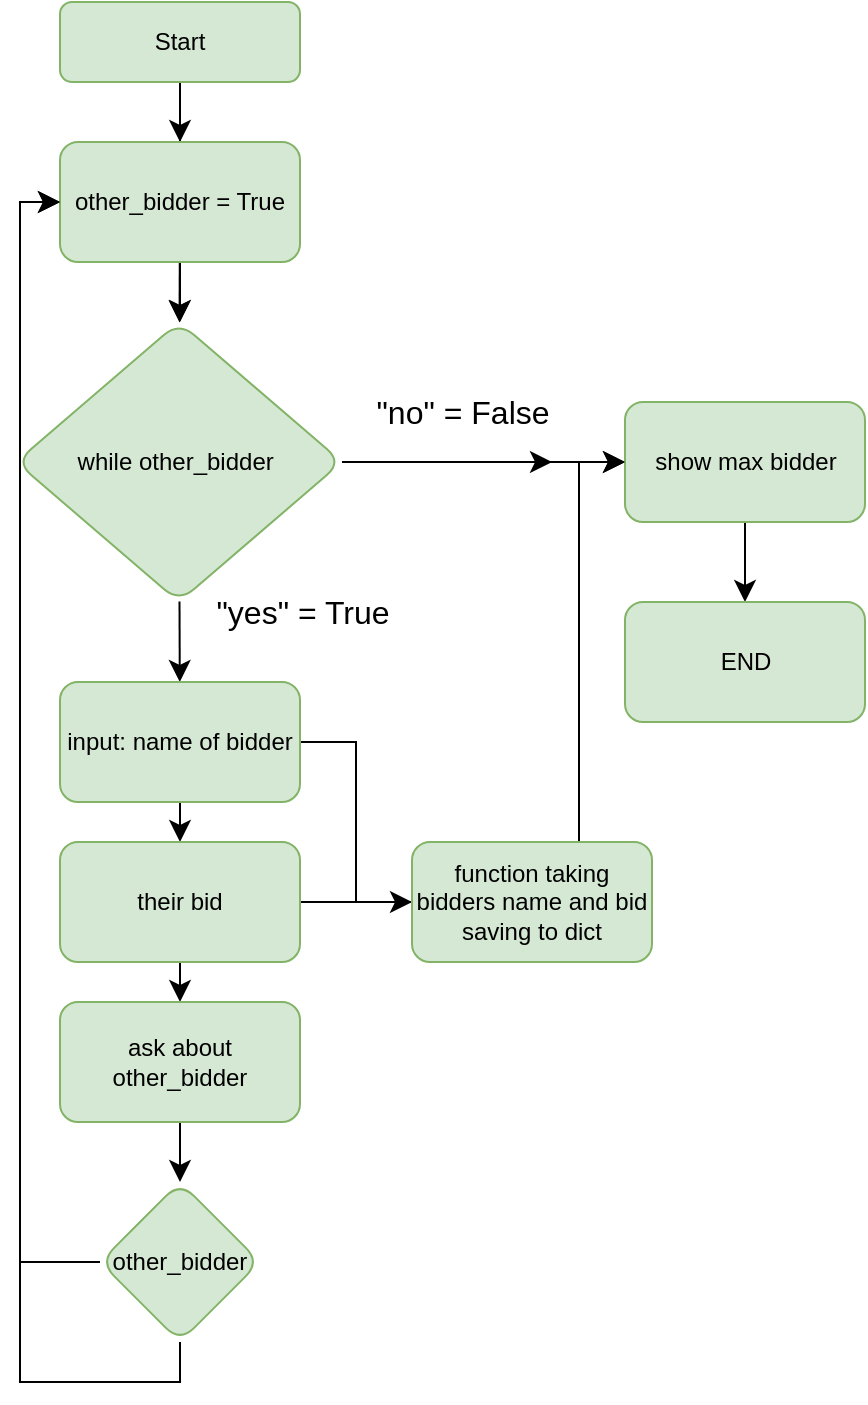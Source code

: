 <mxfile version="22.1.21" type="github">
  <diagram id="ce7KVpuCOsO71Bol8VlQ" name="Page-1">
    <mxGraphModel dx="990" dy="344" grid="1" gridSize="10" guides="1" tooltips="1" connect="1" arrows="1" fold="1" page="1" pageScale="1" pageWidth="827" pageHeight="1169" math="0" shadow="0">
      <root>
        <mxCell id="0" />
        <mxCell id="1" parent="0" />
        <mxCell id="Pn8fTQrSeP5vRvdxLiqo-3" style="edgeStyle=orthogonalEdgeStyle;rounded=0;orthogonalLoop=1;jettySize=auto;html=1;" parent="1" source="Pn8fTQrSeP5vRvdxLiqo-2" edge="1">
          <mxGeometry relative="1" as="geometry">
            <mxPoint x="414" y="120" as="targetPoint" />
          </mxGeometry>
        </mxCell>
        <mxCell id="aTLSHOcm6Ids2jKPoScB-2" value="" style="edgeStyle=none;curved=1;rounded=0;orthogonalLoop=1;jettySize=auto;html=1;fontSize=12;startSize=8;endSize=8;" edge="1" parent="1" source="Pn8fTQrSeP5vRvdxLiqo-2" target="aTLSHOcm6Ids2jKPoScB-1">
          <mxGeometry relative="1" as="geometry" />
        </mxCell>
        <mxCell id="Pn8fTQrSeP5vRvdxLiqo-2" value="Start" style="rounded=1;whiteSpace=wrap;html=1;fillColor=#d5e8d4;strokeColor=#82b366;" parent="1" vertex="1">
          <mxGeometry x="354" y="30" width="120" height="40" as="geometry" />
        </mxCell>
        <mxCell id="aTLSHOcm6Ids2jKPoScB-4" value="" style="edgeStyle=none;curved=1;rounded=0;orthogonalLoop=1;jettySize=auto;html=1;fontSize=12;startSize=8;endSize=8;" edge="1" parent="1" source="aTLSHOcm6Ids2jKPoScB-1">
          <mxGeometry relative="1" as="geometry">
            <mxPoint x="414" y="190" as="targetPoint" />
          </mxGeometry>
        </mxCell>
        <mxCell id="aTLSHOcm6Ids2jKPoScB-6" value="" style="edgeStyle=none;curved=1;rounded=0;orthogonalLoop=1;jettySize=auto;html=1;fontSize=12;startSize=8;endSize=8;" edge="1" parent="1" source="aTLSHOcm6Ids2jKPoScB-1" target="aTLSHOcm6Ids2jKPoScB-5">
          <mxGeometry relative="1" as="geometry" />
        </mxCell>
        <mxCell id="aTLSHOcm6Ids2jKPoScB-1" value="other_bidder = True" style="whiteSpace=wrap;html=1;fillColor=#d5e8d4;strokeColor=#82b366;rounded=1;" vertex="1" parent="1">
          <mxGeometry x="354" y="100" width="120" height="60" as="geometry" />
        </mxCell>
        <mxCell id="aTLSHOcm6Ids2jKPoScB-8" value="" style="edgeStyle=none;curved=1;rounded=0;orthogonalLoop=1;jettySize=auto;html=1;fontSize=12;startSize=8;endSize=8;" edge="1" parent="1" source="aTLSHOcm6Ids2jKPoScB-5" target="aTLSHOcm6Ids2jKPoScB-7">
          <mxGeometry relative="1" as="geometry" />
        </mxCell>
        <mxCell id="aTLSHOcm6Ids2jKPoScB-19" style="edgeStyle=none;curved=1;rounded=0;orthogonalLoop=1;jettySize=auto;html=1;fontSize=12;startSize=8;endSize=8;" edge="1" parent="1" source="aTLSHOcm6Ids2jKPoScB-5">
          <mxGeometry relative="1" as="geometry">
            <mxPoint x="600" y="260" as="targetPoint" />
          </mxGeometry>
        </mxCell>
        <mxCell id="aTLSHOcm6Ids2jKPoScB-22" value="" style="edgeStyle=none;curved=1;rounded=0;orthogonalLoop=1;jettySize=auto;html=1;fontSize=12;startSize=8;endSize=8;" edge="1" parent="1" source="aTLSHOcm6Ids2jKPoScB-5" target="aTLSHOcm6Ids2jKPoScB-21">
          <mxGeometry relative="1" as="geometry" />
        </mxCell>
        <mxCell id="aTLSHOcm6Ids2jKPoScB-5" value="while other_bidder&amp;nbsp;" style="rhombus;whiteSpace=wrap;html=1;fillColor=#d5e8d4;strokeColor=#82b366;rounded=1;" vertex="1" parent="1">
          <mxGeometry x="332" y="190" width="163" height="140" as="geometry" />
        </mxCell>
        <mxCell id="aTLSHOcm6Ids2jKPoScB-10" value="" style="edgeStyle=none;curved=1;rounded=0;orthogonalLoop=1;jettySize=auto;html=1;fontSize=12;startSize=8;endSize=8;" edge="1" parent="1" source="aTLSHOcm6Ids2jKPoScB-7" target="aTLSHOcm6Ids2jKPoScB-9">
          <mxGeometry relative="1" as="geometry" />
        </mxCell>
        <mxCell id="aTLSHOcm6Ids2jKPoScB-27" value="" style="edgeStyle=elbowEdgeStyle;rounded=0;orthogonalLoop=1;jettySize=auto;html=1;fontSize=12;startSize=8;endSize=8;" edge="1" parent="1" source="aTLSHOcm6Ids2jKPoScB-7" target="aTLSHOcm6Ids2jKPoScB-26">
          <mxGeometry relative="1" as="geometry" />
        </mxCell>
        <mxCell id="aTLSHOcm6Ids2jKPoScB-7" value="input: name of bidder" style="whiteSpace=wrap;html=1;fillColor=#d5e8d4;strokeColor=#82b366;rounded=1;" vertex="1" parent="1">
          <mxGeometry x="354" y="370" width="120" height="60" as="geometry" />
        </mxCell>
        <mxCell id="aTLSHOcm6Ids2jKPoScB-12" value="" style="edgeStyle=none;curved=1;rounded=0;orthogonalLoop=1;jettySize=auto;html=1;fontSize=12;startSize=8;endSize=8;" edge="1" parent="1" source="aTLSHOcm6Ids2jKPoScB-9" target="aTLSHOcm6Ids2jKPoScB-11">
          <mxGeometry relative="1" as="geometry" />
        </mxCell>
        <mxCell id="aTLSHOcm6Ids2jKPoScB-28" style="edgeStyle=none;curved=1;rounded=0;orthogonalLoop=1;jettySize=auto;html=1;exitX=0;exitY=0.5;exitDx=0;exitDy=0;entryX=1;entryY=0.5;entryDx=0;entryDy=0;fontSize=12;startSize=8;endSize=8;" edge="1" parent="1" source="aTLSHOcm6Ids2jKPoScB-9" target="aTLSHOcm6Ids2jKPoScB-26">
          <mxGeometry relative="1" as="geometry" />
        </mxCell>
        <mxCell id="aTLSHOcm6Ids2jKPoScB-9" value="their bid" style="whiteSpace=wrap;html=1;fillColor=#d5e8d4;strokeColor=#82b366;rounded=1;" vertex="1" parent="1">
          <mxGeometry x="354" y="450" width="120" height="60" as="geometry" />
        </mxCell>
        <mxCell id="aTLSHOcm6Ids2jKPoScB-14" value="" style="edgeStyle=none;curved=1;rounded=0;orthogonalLoop=1;jettySize=auto;html=1;fontSize=12;startSize=8;endSize=8;" edge="1" parent="1" source="aTLSHOcm6Ids2jKPoScB-11" target="aTLSHOcm6Ids2jKPoScB-13">
          <mxGeometry relative="1" as="geometry" />
        </mxCell>
        <mxCell id="aTLSHOcm6Ids2jKPoScB-11" value="ask about other_bidder" style="whiteSpace=wrap;html=1;fillColor=#d5e8d4;strokeColor=#82b366;rounded=1;" vertex="1" parent="1">
          <mxGeometry x="354" y="530" width="120" height="60" as="geometry" />
        </mxCell>
        <mxCell id="aTLSHOcm6Ids2jKPoScB-32" style="edgeStyle=orthogonalEdgeStyle;rounded=0;orthogonalLoop=1;jettySize=auto;html=1;exitX=0.5;exitY=1;exitDx=0;exitDy=0;entryX=0;entryY=0.5;entryDx=0;entryDy=0;fontSize=12;startSize=8;endSize=8;" edge="1" parent="1" source="aTLSHOcm6Ids2jKPoScB-13" target="aTLSHOcm6Ids2jKPoScB-1">
          <mxGeometry relative="1" as="geometry" />
        </mxCell>
        <mxCell id="aTLSHOcm6Ids2jKPoScB-33" style="edgeStyle=orthogonalEdgeStyle;rounded=0;orthogonalLoop=1;jettySize=auto;html=1;exitX=0;exitY=0.5;exitDx=0;exitDy=0;entryX=0;entryY=0.5;entryDx=0;entryDy=0;fontSize=12;startSize=8;endSize=8;" edge="1" parent="1" source="aTLSHOcm6Ids2jKPoScB-13" target="aTLSHOcm6Ids2jKPoScB-1">
          <mxGeometry relative="1" as="geometry" />
        </mxCell>
        <mxCell id="aTLSHOcm6Ids2jKPoScB-13" value="other_bidder" style="rhombus;whiteSpace=wrap;html=1;fillColor=#d5e8d4;strokeColor=#82b366;rounded=1;" vertex="1" parent="1">
          <mxGeometry x="374" y="620" width="80" height="80" as="geometry" />
        </mxCell>
        <mxCell id="aTLSHOcm6Ids2jKPoScB-16" value="&quot;yes&quot; = True" style="text;html=1;align=center;verticalAlign=middle;resizable=0;points=[];autosize=1;strokeColor=none;fillColor=none;fontSize=16;" vertex="1" parent="1">
          <mxGeometry x="420" y="320" width="110" height="30" as="geometry" />
        </mxCell>
        <mxCell id="aTLSHOcm6Ids2jKPoScB-18" value="&quot;no&quot; = False" style="text;html=1;align=center;verticalAlign=middle;resizable=0;points=[];autosize=1;strokeColor=none;fillColor=none;fontSize=16;" vertex="1" parent="1">
          <mxGeometry x="500" y="220" width="110" height="30" as="geometry" />
        </mxCell>
        <mxCell id="aTLSHOcm6Ids2jKPoScB-24" value="" style="edgeStyle=none;curved=1;rounded=0;orthogonalLoop=1;jettySize=auto;html=1;fontSize=12;startSize=8;endSize=8;" edge="1" parent="1" source="aTLSHOcm6Ids2jKPoScB-21" target="aTLSHOcm6Ids2jKPoScB-23">
          <mxGeometry relative="1" as="geometry" />
        </mxCell>
        <mxCell id="aTLSHOcm6Ids2jKPoScB-21" value="show max bidder" style="whiteSpace=wrap;html=1;fillColor=#d5e8d4;strokeColor=#82b366;rounded=1;" vertex="1" parent="1">
          <mxGeometry x="636.5" y="230" width="120" height="60" as="geometry" />
        </mxCell>
        <mxCell id="aTLSHOcm6Ids2jKPoScB-23" value="END" style="whiteSpace=wrap;html=1;fillColor=#d5e8d4;strokeColor=#82b366;rounded=1;" vertex="1" parent="1">
          <mxGeometry x="636.5" y="330" width="120" height="60" as="geometry" />
        </mxCell>
        <mxCell id="aTLSHOcm6Ids2jKPoScB-29" style="edgeStyle=elbowEdgeStyle;rounded=0;orthogonalLoop=1;jettySize=auto;html=1;exitX=0.5;exitY=0;exitDx=0;exitDy=0;entryX=0;entryY=0.5;entryDx=0;entryDy=0;fontSize=12;startSize=8;endSize=8;" edge="1" parent="1" source="aTLSHOcm6Ids2jKPoScB-26" target="aTLSHOcm6Ids2jKPoScB-21">
          <mxGeometry relative="1" as="geometry" />
        </mxCell>
        <mxCell id="aTLSHOcm6Ids2jKPoScB-26" value="function taking bidders name and bid&lt;br&gt;saving to dict" style="whiteSpace=wrap;html=1;fillColor=#d5e8d4;strokeColor=#82b366;rounded=1;" vertex="1" parent="1">
          <mxGeometry x="530" y="450" width="120" height="60" as="geometry" />
        </mxCell>
      </root>
    </mxGraphModel>
  </diagram>
</mxfile>
